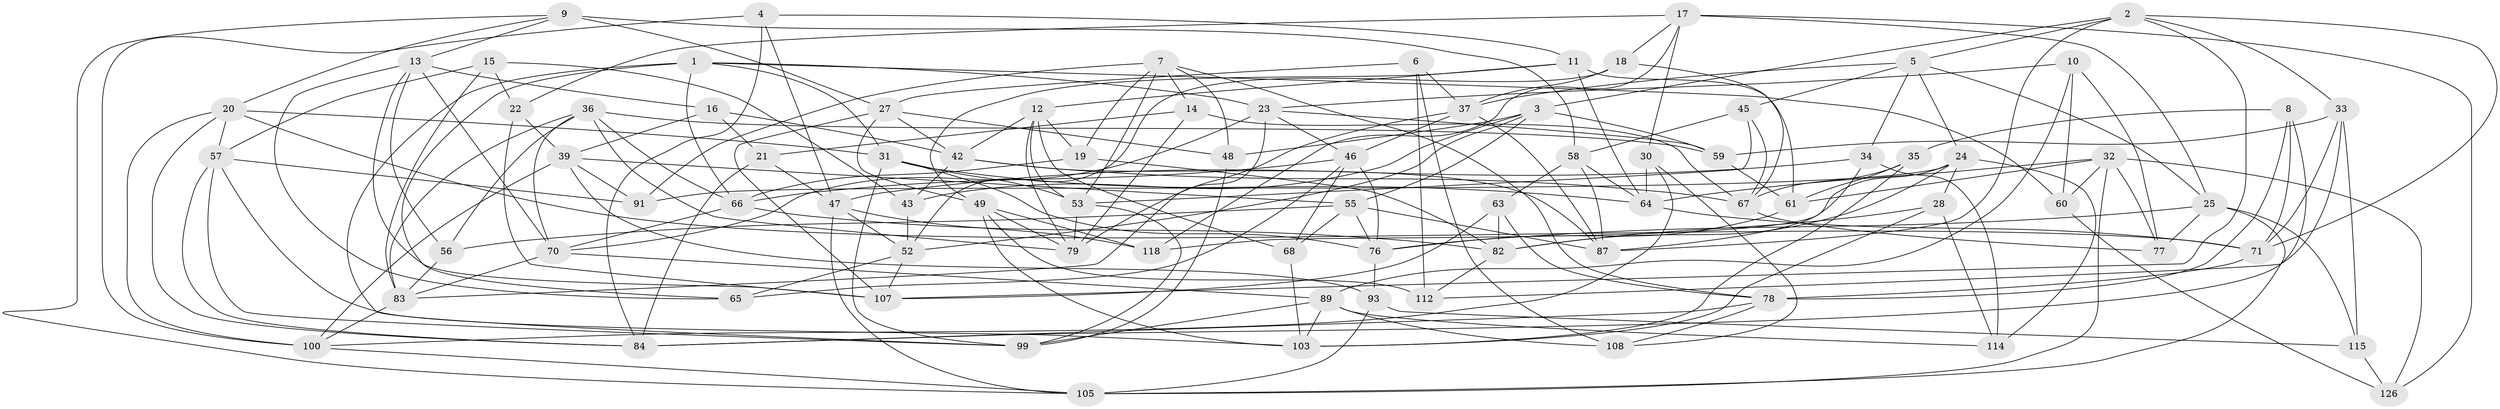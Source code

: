// original degree distribution, {4: 1.0}
// Generated by graph-tools (version 1.1) at 2025/42/03/06/25 10:42:22]
// undirected, 82 vertices, 211 edges
graph export_dot {
graph [start="1"]
  node [color=gray90,style=filled];
  1 [super="+101"];
  2 [super="+92"];
  3 [super="+116"];
  4;
  5 [super="+38"];
  6;
  7 [super="+26"];
  8;
  9 [super="+40"];
  10;
  11 [super="+54"];
  12 [super="+97"];
  13 [super="+96"];
  14;
  15;
  16;
  17 [super="+41"];
  18;
  19;
  20 [super="+50"];
  21;
  22;
  23 [super="+29"];
  24 [super="+44"];
  25 [super="+113"];
  27 [super="+104"];
  28;
  30;
  31 [super="+110"];
  32 [super="+51"];
  33 [super="+95"];
  34;
  35;
  36 [super="+69"];
  37 [super="+75"];
  39 [super="+62"];
  42 [super="+129"];
  43;
  45;
  46 [super="+90"];
  47 [super="+73"];
  48;
  49 [super="+72"];
  52 [super="+94"];
  53 [super="+122"];
  55 [super="+117"];
  56;
  57 [super="+124"];
  58 [super="+98"];
  59 [super="+132"];
  60;
  61 [super="+81"];
  63;
  64 [super="+86"];
  65;
  66 [super="+119"];
  67 [super="+74"];
  68;
  70 [super="+128"];
  71 [super="+106"];
  76 [super="+131"];
  77;
  78 [super="+127"];
  79 [super="+80"];
  82 [super="+125"];
  83 [super="+85"];
  84 [super="+111"];
  87 [super="+88"];
  89 [super="+109"];
  91;
  93;
  99 [super="+102"];
  100 [super="+123"];
  103 [super="+120"];
  105 [super="+121"];
  107 [super="+130"];
  108;
  112;
  114;
  115;
  118;
  126;
  1 -- 66;
  1 -- 65;
  1 -- 60;
  1 -- 99;
  1 -- 23;
  1 -- 31;
  2 -- 5;
  2 -- 107;
  2 -- 3;
  2 -- 33;
  2 -- 87;
  2 -- 71;
  3 -- 59;
  3 -- 48;
  3 -- 43;
  3 -- 52;
  3 -- 55;
  4 -- 47;
  4 -- 11;
  4 -- 84;
  4 -- 100;
  5 -- 37;
  5 -- 34;
  5 -- 24;
  5 -- 45;
  5 -- 25;
  6 -- 112;
  6 -- 108;
  6 -- 37;
  6 -- 27;
  7 -- 53;
  7 -- 91;
  7 -- 48;
  7 -- 19;
  7 -- 14;
  7 -- 78;
  8 -- 84;
  8 -- 78;
  8 -- 35;
  8 -- 71;
  9 -- 58 [weight=2];
  9 -- 105;
  9 -- 13;
  9 -- 27;
  9 -- 20;
  10 -- 60;
  10 -- 23;
  10 -- 77;
  10 -- 89;
  11 -- 61 [weight=2];
  11 -- 49;
  11 -- 64;
  11 -- 12;
  12 -- 19;
  12 -- 68;
  12 -- 53;
  12 -- 79;
  12 -- 42;
  13 -- 16;
  13 -- 65;
  13 -- 70;
  13 -- 56;
  13 -- 107;
  14 -- 79;
  14 -- 21;
  14 -- 67;
  15 -- 43;
  15 -- 57;
  15 -- 22;
  15 -- 83;
  16 -- 42;
  16 -- 39;
  16 -- 21;
  17 -- 25;
  17 -- 22;
  17 -- 18;
  17 -- 118;
  17 -- 126;
  17 -- 30;
  18 -- 37;
  18 -- 67;
  18 -- 52;
  19 -- 66;
  19 -- 82;
  20 -- 57;
  20 -- 84;
  20 -- 71;
  20 -- 100;
  20 -- 31;
  21 -- 47;
  21 -- 84;
  22 -- 39;
  22 -- 107;
  23 -- 70;
  23 -- 46;
  23 -- 59;
  23 -- 83;
  24 -- 28;
  24 -- 91;
  24 -- 114;
  24 -- 82;
  24 -- 118;
  25 -- 77;
  25 -- 115;
  25 -- 105;
  25 -- 76;
  27 -- 48;
  27 -- 49;
  27 -- 42;
  27 -- 107;
  28 -- 103;
  28 -- 114;
  28 -- 82;
  30 -- 108;
  30 -- 64;
  30 -- 100;
  31 -- 99;
  31 -- 76;
  31 -- 64;
  31 -- 53;
  32 -- 105;
  32 -- 61;
  32 -- 64;
  32 -- 60;
  32 -- 77;
  32 -- 126;
  33 -- 115;
  33 -- 59 [weight=2];
  33 -- 112;
  33 -- 71;
  34 -- 114;
  34 -- 87;
  34 -- 47;
  35 -- 103;
  35 -- 61;
  35 -- 67;
  36 -- 56;
  36 -- 79;
  36 -- 83;
  36 -- 66;
  36 -- 70;
  36 -- 59;
  37 -- 46;
  37 -- 87;
  37 -- 79;
  39 -- 55;
  39 -- 91;
  39 -- 93;
  39 -- 100;
  42 -- 67;
  42 -- 43;
  42 -- 87;
  43 -- 52;
  45 -- 58;
  45 -- 67;
  45 -- 53;
  46 -- 76;
  46 -- 68;
  46 -- 65;
  46 -- 66;
  47 -- 118;
  47 -- 105;
  47 -- 52;
  48 -- 99;
  49 -- 118;
  49 -- 79;
  49 -- 112;
  49 -- 103;
  52 -- 65;
  52 -- 107;
  53 -- 99;
  53 -- 79;
  55 -- 56;
  55 -- 87;
  55 -- 68;
  55 -- 76;
  56 -- 83;
  57 -- 99;
  57 -- 91;
  57 -- 84;
  57 -- 103;
  58 -- 63;
  58 -- 64;
  58 -- 87;
  59 -- 61;
  60 -- 126;
  61 -- 76;
  63 -- 107;
  63 -- 78;
  63 -- 82;
  64 -- 71;
  66 -- 70;
  66 -- 82;
  67 -- 77;
  68 -- 103;
  70 -- 89;
  70 -- 83;
  71 -- 78;
  76 -- 93;
  78 -- 84;
  78 -- 108;
  82 -- 112;
  83 -- 100;
  89 -- 114;
  89 -- 99;
  89 -- 108;
  89 -- 103;
  93 -- 115;
  93 -- 105;
  100 -- 105;
  115 -- 126;
}
